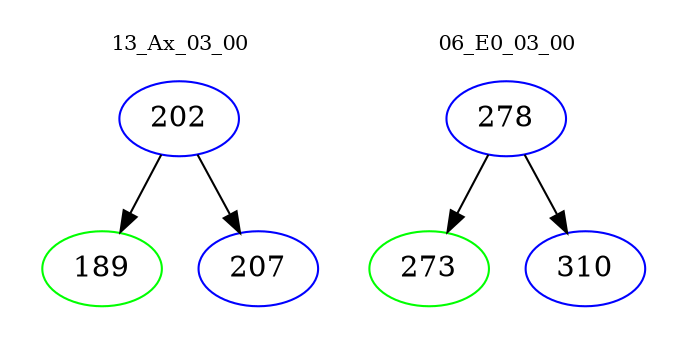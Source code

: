 digraph{
subgraph cluster_0 {
color = white
label = "13_Ax_03_00";
fontsize=10;
T0_202 [label="202", color="blue"]
T0_202 -> T0_189 [color="black"]
T0_189 [label="189", color="green"]
T0_202 -> T0_207 [color="black"]
T0_207 [label="207", color="blue"]
}
subgraph cluster_1 {
color = white
label = "06_E0_03_00";
fontsize=10;
T1_278 [label="278", color="blue"]
T1_278 -> T1_273 [color="black"]
T1_273 [label="273", color="green"]
T1_278 -> T1_310 [color="black"]
T1_310 [label="310", color="blue"]
}
}
